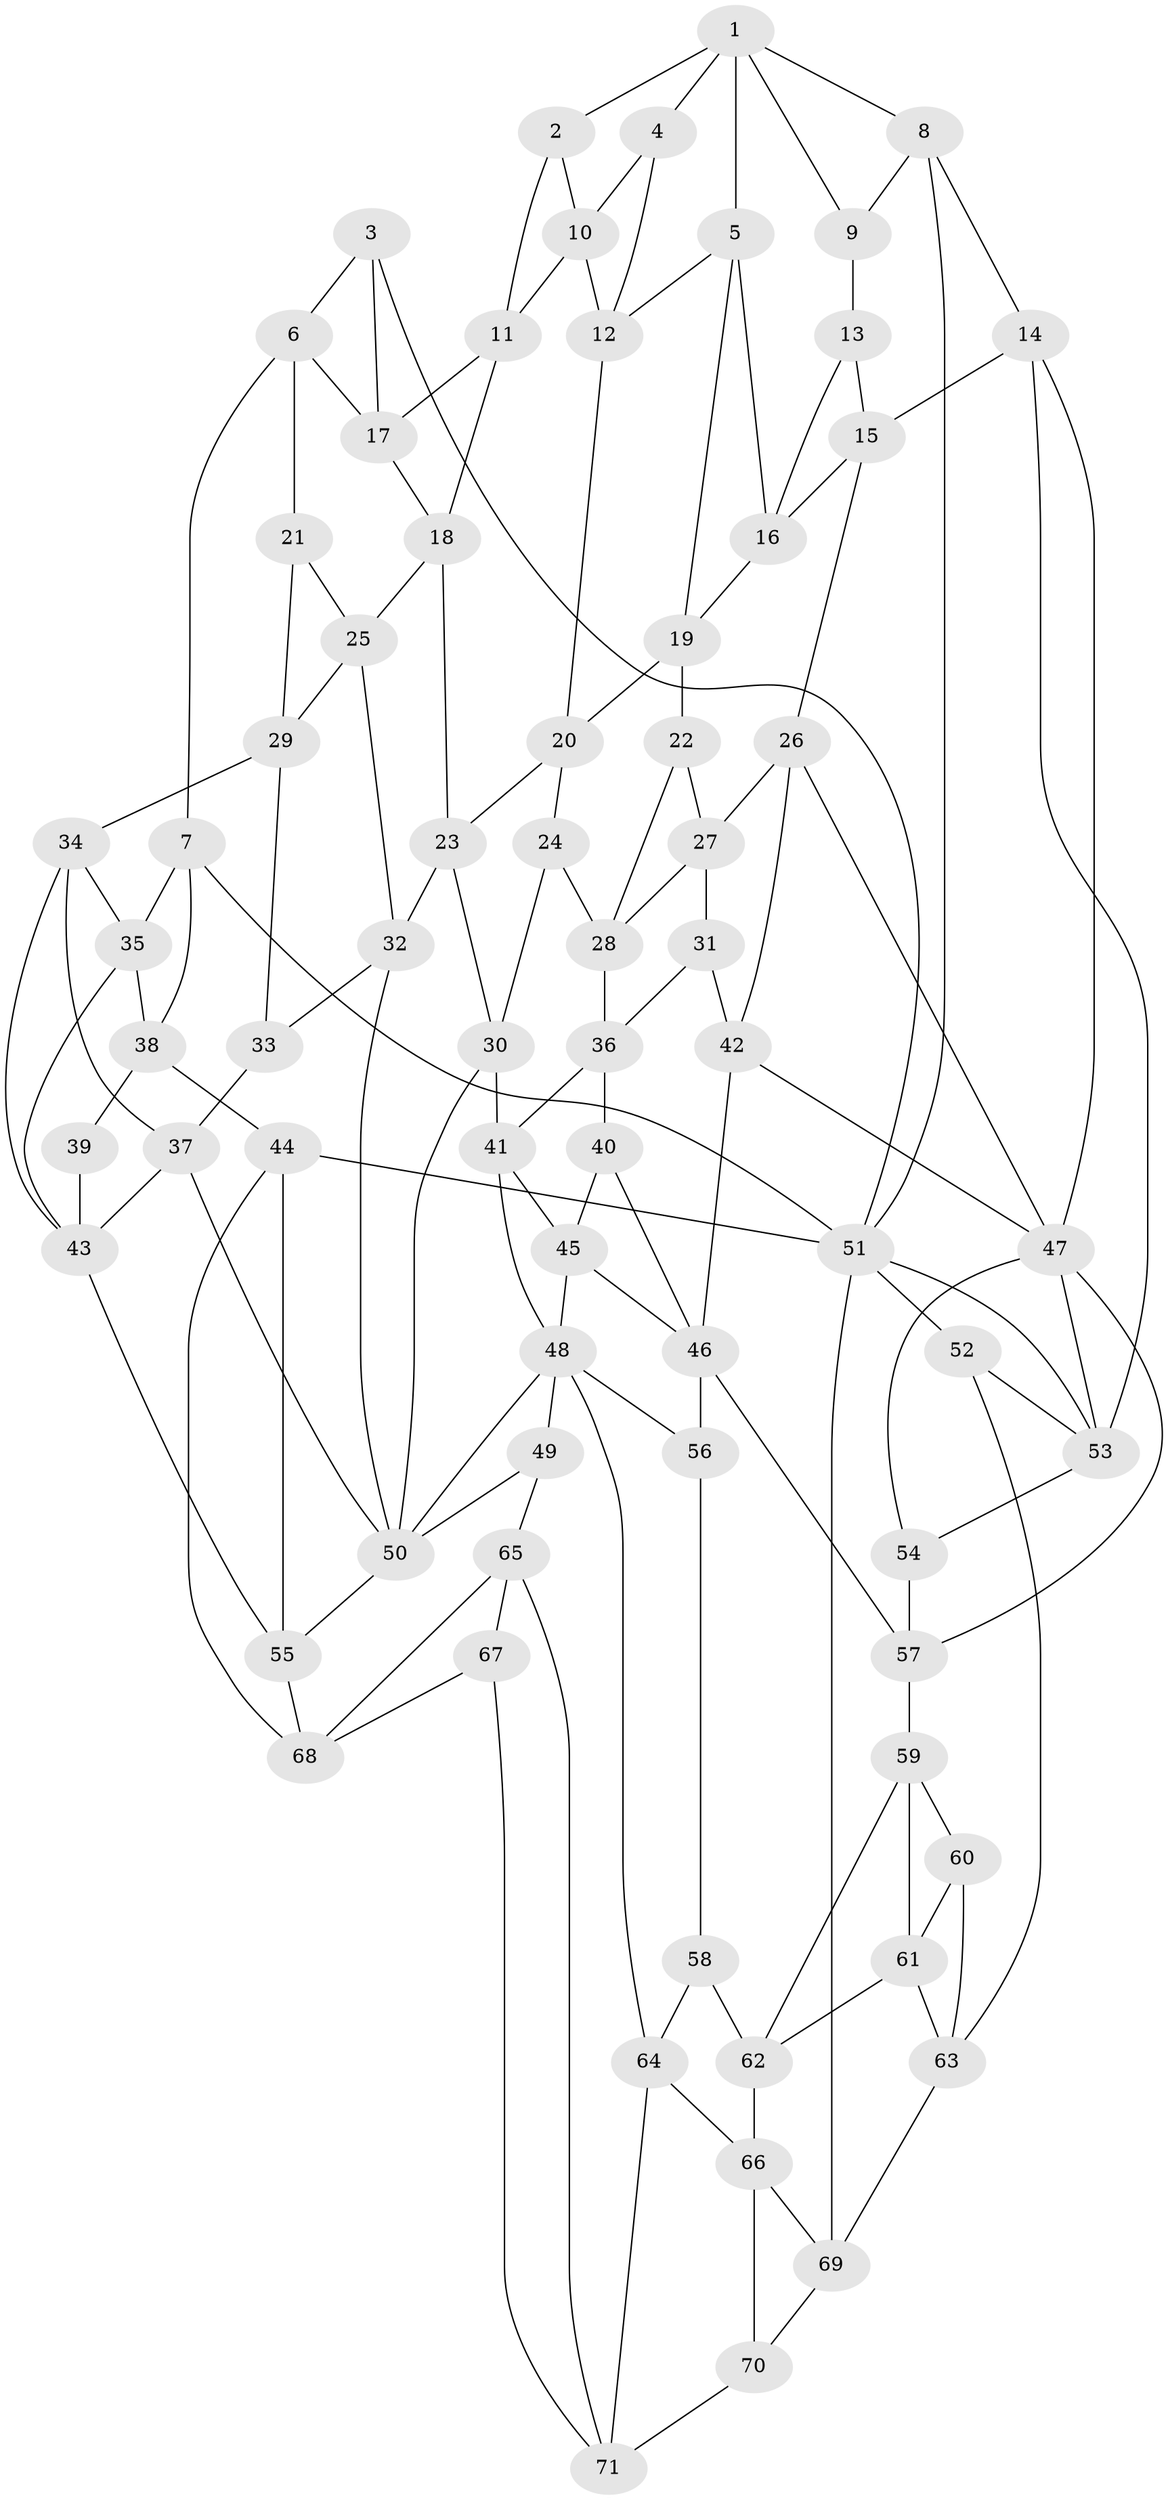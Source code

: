 // original degree distribution, {3: 0.028169014084507043, 4: 0.21830985915492956, 5: 0.5211267605633803, 6: 0.2323943661971831}
// Generated by graph-tools (version 1.1) at 2025/27/03/09/25 03:27:11]
// undirected, 71 vertices, 138 edges
graph export_dot {
graph [start="1"]
  node [color=gray90,style=filled];
  1;
  2;
  3;
  4;
  5;
  6;
  7;
  8;
  9;
  10;
  11;
  12;
  13;
  14;
  15;
  16;
  17;
  18;
  19;
  20;
  21;
  22;
  23;
  24;
  25;
  26;
  27;
  28;
  29;
  30;
  31;
  32;
  33;
  34;
  35;
  36;
  37;
  38;
  39;
  40;
  41;
  42;
  43;
  44;
  45;
  46;
  47;
  48;
  49;
  50;
  51;
  52;
  53;
  54;
  55;
  56;
  57;
  58;
  59;
  60;
  61;
  62;
  63;
  64;
  65;
  66;
  67;
  68;
  69;
  70;
  71;
  1 -- 2 [weight=1.0];
  1 -- 4 [weight=1.0];
  1 -- 5 [weight=1.0];
  1 -- 8 [weight=1.0];
  1 -- 9 [weight=1.0];
  2 -- 10 [weight=1.0];
  2 -- 11 [weight=1.0];
  3 -- 6 [weight=1.0];
  3 -- 17 [weight=1.0];
  3 -- 51 [weight=1.0];
  4 -- 10 [weight=1.0];
  4 -- 12 [weight=1.0];
  5 -- 12 [weight=1.0];
  5 -- 16 [weight=1.0];
  5 -- 19 [weight=1.0];
  6 -- 7 [weight=1.0];
  6 -- 17 [weight=1.0];
  6 -- 21 [weight=1.0];
  7 -- 35 [weight=1.0];
  7 -- 38 [weight=1.0];
  7 -- 51 [weight=1.0];
  8 -- 9 [weight=1.0];
  8 -- 14 [weight=1.0];
  8 -- 51 [weight=1.0];
  9 -- 13 [weight=1.0];
  10 -- 11 [weight=1.0];
  10 -- 12 [weight=1.0];
  11 -- 17 [weight=1.0];
  11 -- 18 [weight=1.0];
  12 -- 20 [weight=1.0];
  13 -- 15 [weight=1.0];
  13 -- 16 [weight=1.0];
  14 -- 15 [weight=1.0];
  14 -- 47 [weight=1.0];
  14 -- 53 [weight=1.0];
  15 -- 16 [weight=1.0];
  15 -- 26 [weight=1.0];
  16 -- 19 [weight=1.0];
  17 -- 18 [weight=1.0];
  18 -- 23 [weight=1.0];
  18 -- 25 [weight=1.0];
  19 -- 20 [weight=1.0];
  19 -- 22 [weight=1.0];
  20 -- 23 [weight=1.0];
  20 -- 24 [weight=1.0];
  21 -- 25 [weight=1.0];
  21 -- 29 [weight=1.0];
  22 -- 27 [weight=1.0];
  22 -- 28 [weight=1.0];
  23 -- 30 [weight=1.0];
  23 -- 32 [weight=1.0];
  24 -- 28 [weight=1.0];
  24 -- 30 [weight=1.0];
  25 -- 29 [weight=1.0];
  25 -- 32 [weight=1.0];
  26 -- 27 [weight=1.0];
  26 -- 42 [weight=1.0];
  26 -- 47 [weight=1.0];
  27 -- 28 [weight=1.0];
  27 -- 31 [weight=1.0];
  28 -- 36 [weight=1.0];
  29 -- 33 [weight=1.0];
  29 -- 34 [weight=1.0];
  30 -- 41 [weight=1.0];
  30 -- 50 [weight=1.0];
  31 -- 36 [weight=1.0];
  31 -- 42 [weight=1.0];
  32 -- 33 [weight=1.0];
  32 -- 50 [weight=1.0];
  33 -- 37 [weight=1.0];
  34 -- 35 [weight=1.0];
  34 -- 37 [weight=1.0];
  34 -- 43 [weight=1.0];
  35 -- 38 [weight=1.0];
  35 -- 43 [weight=1.0];
  36 -- 40 [weight=1.0];
  36 -- 41 [weight=1.0];
  37 -- 43 [weight=1.0];
  37 -- 50 [weight=1.0];
  38 -- 39 [weight=1.0];
  38 -- 44 [weight=1.0];
  39 -- 43 [weight=2.0];
  40 -- 45 [weight=1.0];
  40 -- 46 [weight=1.0];
  41 -- 45 [weight=1.0];
  41 -- 48 [weight=1.0];
  42 -- 46 [weight=1.0];
  42 -- 47 [weight=1.0];
  43 -- 55 [weight=1.0];
  44 -- 51 [weight=2.0];
  44 -- 55 [weight=1.0];
  44 -- 68 [weight=1.0];
  45 -- 46 [weight=1.0];
  45 -- 48 [weight=1.0];
  46 -- 56 [weight=2.0];
  46 -- 57 [weight=1.0];
  47 -- 53 [weight=1.0];
  47 -- 54 [weight=1.0];
  47 -- 57 [weight=1.0];
  48 -- 49 [weight=1.0];
  48 -- 50 [weight=1.0];
  48 -- 56 [weight=1.0];
  48 -- 64 [weight=1.0];
  49 -- 50 [weight=1.0];
  49 -- 65 [weight=1.0];
  50 -- 55 [weight=1.0];
  51 -- 52 [weight=1.0];
  51 -- 53 [weight=1.0];
  51 -- 69 [weight=1.0];
  52 -- 53 [weight=1.0];
  52 -- 63 [weight=1.0];
  53 -- 54 [weight=1.0];
  54 -- 57 [weight=1.0];
  55 -- 68 [weight=1.0];
  56 -- 58 [weight=1.0];
  57 -- 59 [weight=1.0];
  58 -- 62 [weight=1.0];
  58 -- 64 [weight=1.0];
  59 -- 60 [weight=1.0];
  59 -- 61 [weight=1.0];
  59 -- 62 [weight=1.0];
  60 -- 61 [weight=1.0];
  60 -- 63 [weight=1.0];
  61 -- 62 [weight=1.0];
  61 -- 63 [weight=1.0];
  62 -- 66 [weight=1.0];
  63 -- 69 [weight=1.0];
  64 -- 66 [weight=1.0];
  64 -- 71 [weight=1.0];
  65 -- 67 [weight=1.0];
  65 -- 68 [weight=1.0];
  65 -- 71 [weight=1.0];
  66 -- 69 [weight=1.0];
  66 -- 70 [weight=1.0];
  67 -- 68 [weight=1.0];
  67 -- 71 [weight=1.0];
  69 -- 70 [weight=1.0];
  70 -- 71 [weight=1.0];
}
